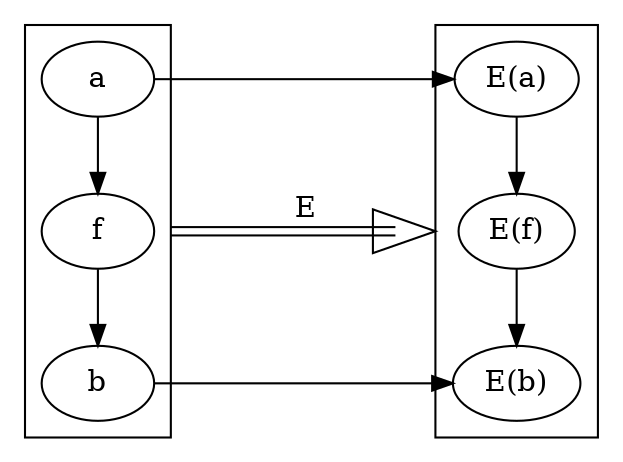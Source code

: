 digraph G {
    graph [rankdir=TB, compound=true, nodesep=1];

    subgraph cluster_0 {
        "a";
        "f";
        "b";

        "a" -> "f" -> "b";
    }


    subgraph cluster_1 {
        "E(a)";
        "E(f)";
        "E(b)";

        "E(a)" -> "E(f)" -> "E(b)";
    }

    a -> "E(a)" [constraint=false];
    b -> "E(b)" [constraint=false];

    f -> "E(f)" [
        constraint=false,
        ltail=cluster_0,
        lhead=cluster_1,
        label="E",
        color = "black:invis:black",
        arrowsize=3,
        arrowhead=empty,
    ]
}
